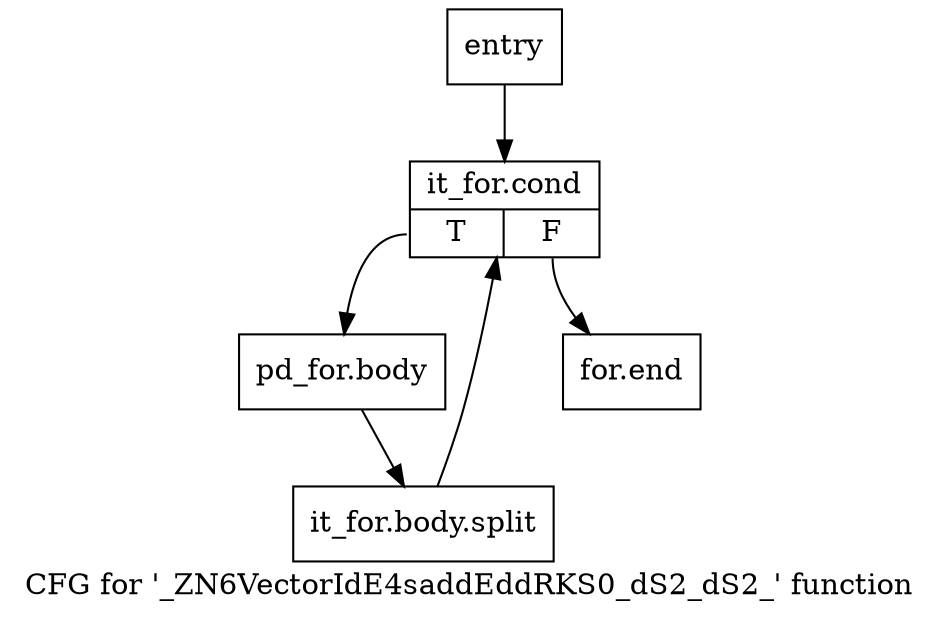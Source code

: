 digraph "CFG for '_ZN6VectorIdE4saddEddRKS0_dS2_dS2_' function" {
	label="CFG for '_ZN6VectorIdE4saddEddRKS0_dS2_dS2_' function";

	Node0x8510110 [shape=record,label="{entry}"];
	Node0x8510110 -> Node0x8510160;
	Node0x8510160 [shape=record,label="{it_for.cond|{<s0>T|<s1>F}}"];
	Node0x8510160:s0 -> Node0x85101b0;
	Node0x8510160:s1 -> Node0x8510200;
	Node0x85101b0 [shape=record,label="{pd_for.body}"];
	Node0x85101b0 -> Node0xc4bea50;
	Node0xc4bea50 [shape=record,label="{it_for.body.split}"];
	Node0xc4bea50 -> Node0x8510160;
	Node0x8510200 [shape=record,label="{for.end}"];
}
